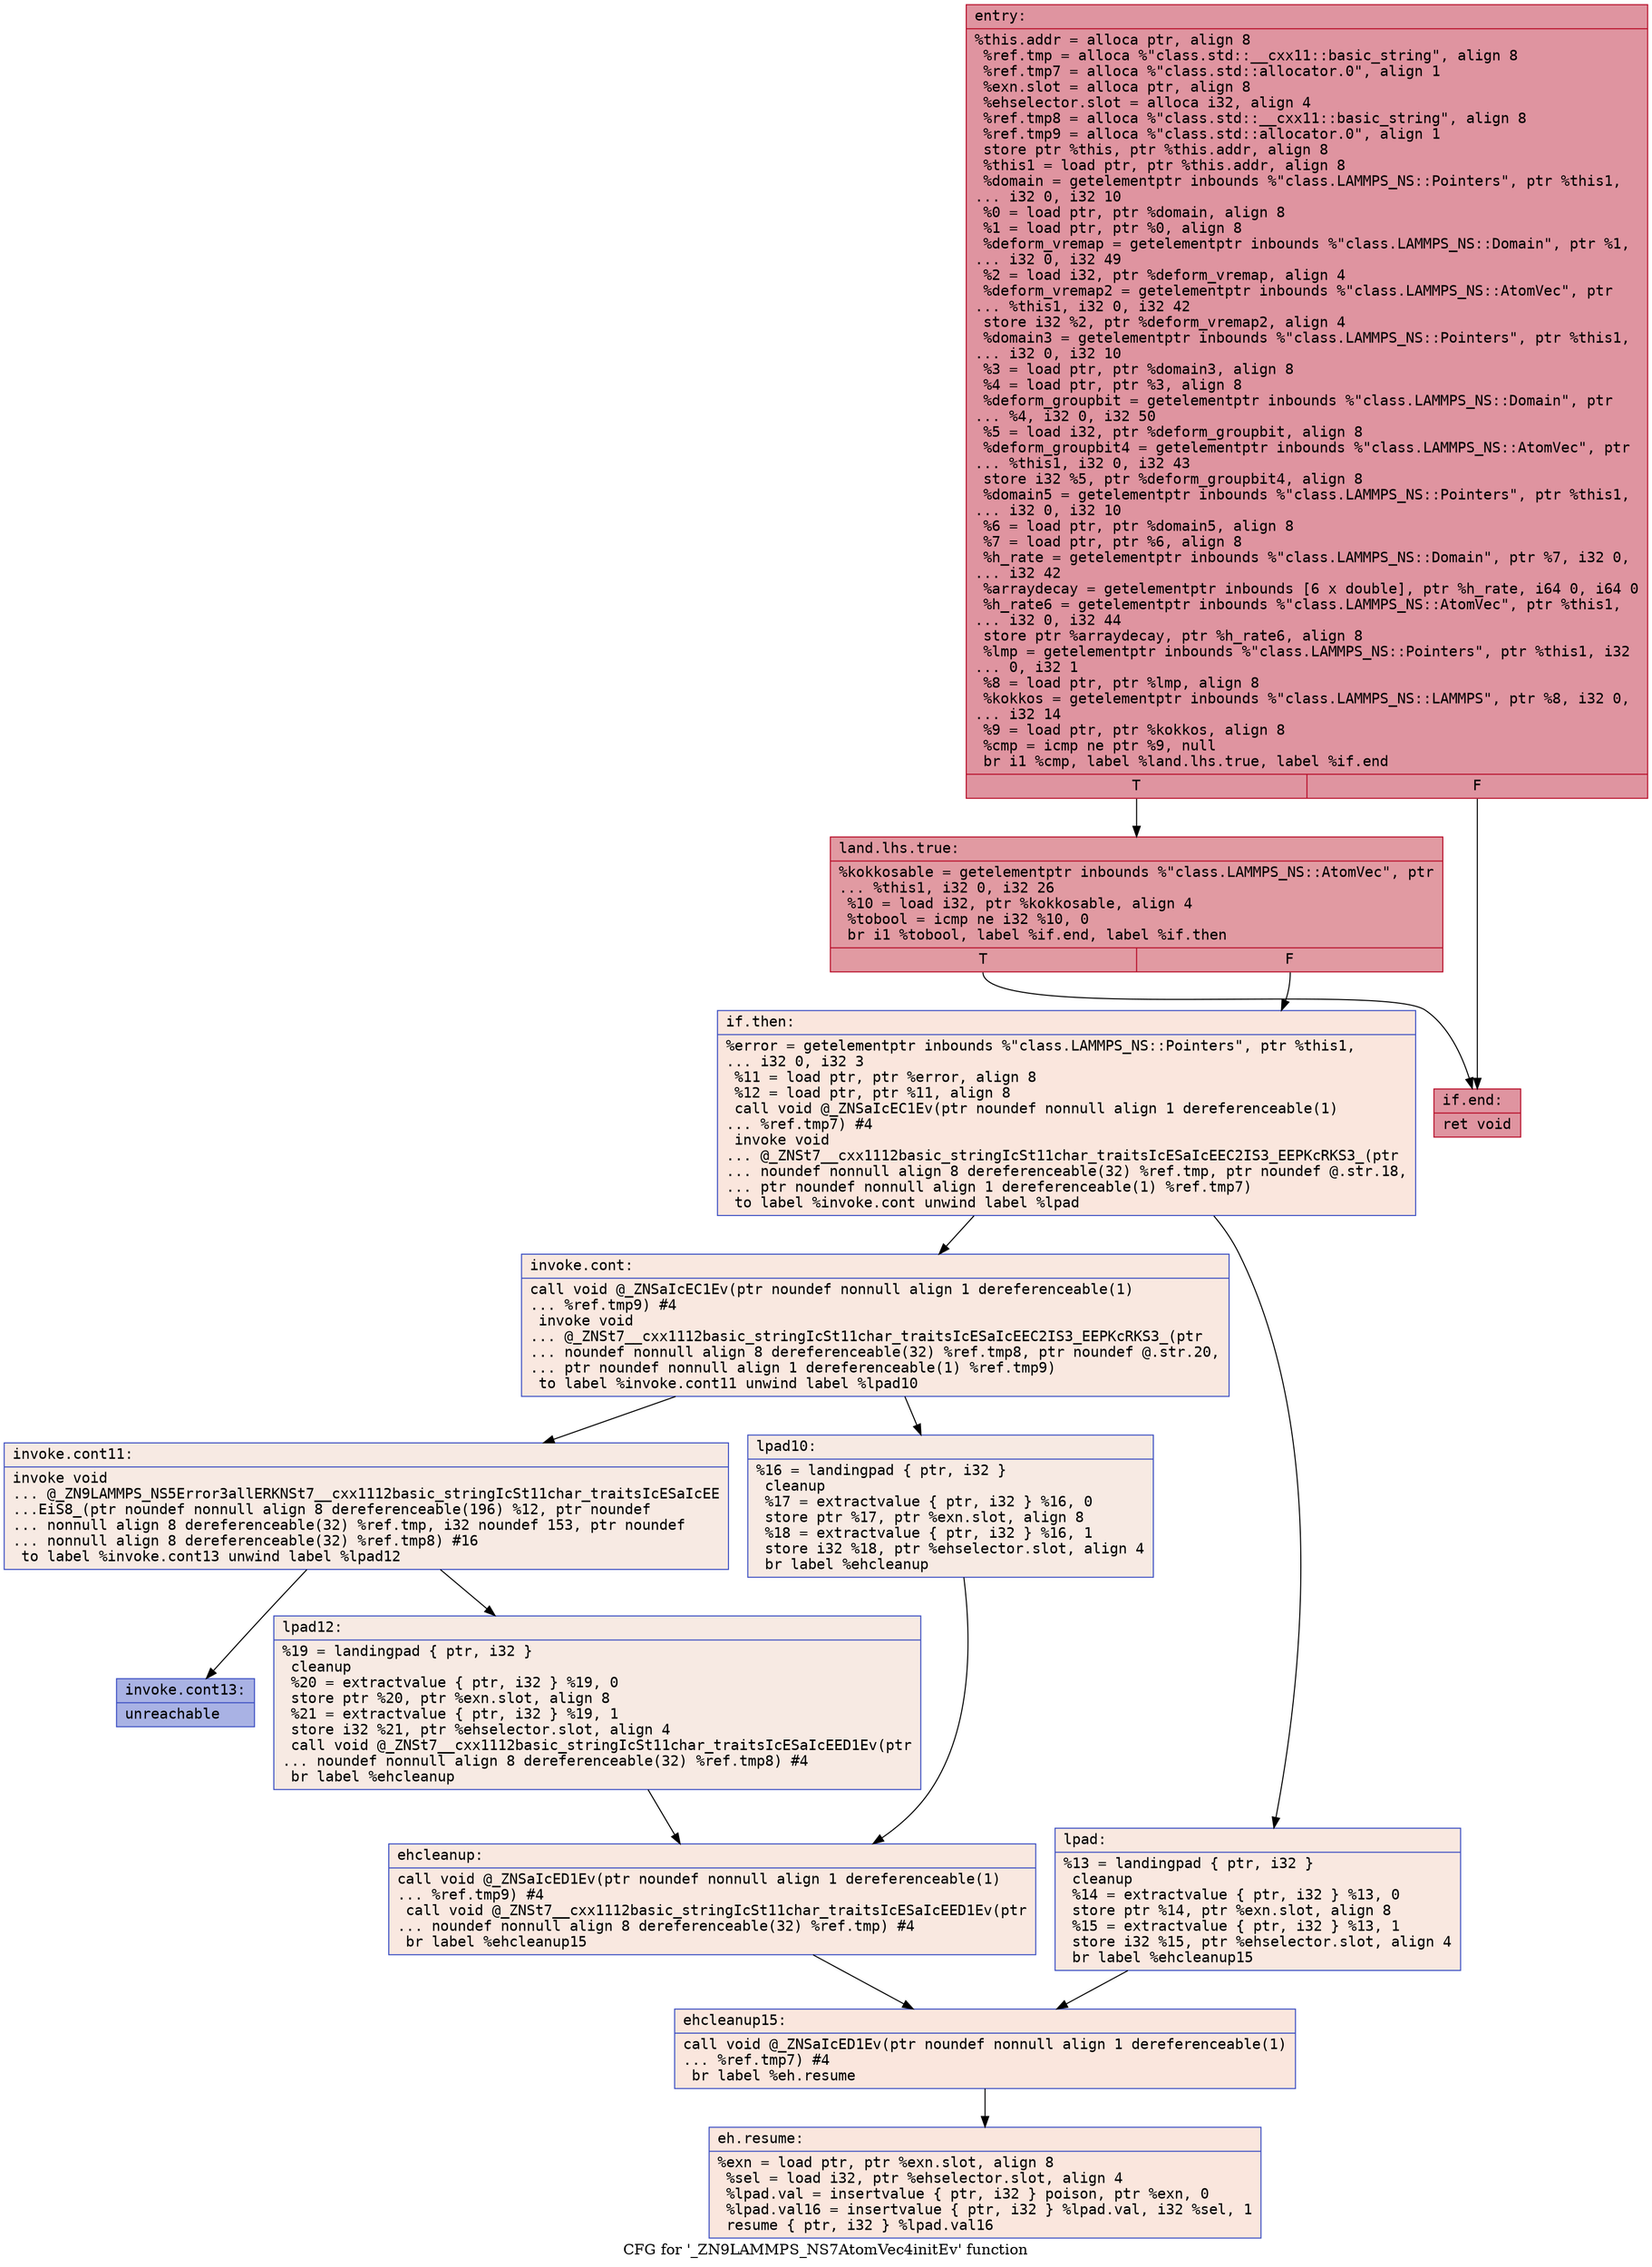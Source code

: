 digraph "CFG for '_ZN9LAMMPS_NS7AtomVec4initEv' function" {
	label="CFG for '_ZN9LAMMPS_NS7AtomVec4initEv' function";

	Node0x56285a8fc3d0 [shape=record,color="#b70d28ff", style=filled, fillcolor="#b70d2870" fontname="Courier",label="{entry:\l|  %this.addr = alloca ptr, align 8\l  %ref.tmp = alloca %\"class.std::__cxx11::basic_string\", align 8\l  %ref.tmp7 = alloca %\"class.std::allocator.0\", align 1\l  %exn.slot = alloca ptr, align 8\l  %ehselector.slot = alloca i32, align 4\l  %ref.tmp8 = alloca %\"class.std::__cxx11::basic_string\", align 8\l  %ref.tmp9 = alloca %\"class.std::allocator.0\", align 1\l  store ptr %this, ptr %this.addr, align 8\l  %this1 = load ptr, ptr %this.addr, align 8\l  %domain = getelementptr inbounds %\"class.LAMMPS_NS::Pointers\", ptr %this1,\l... i32 0, i32 10\l  %0 = load ptr, ptr %domain, align 8\l  %1 = load ptr, ptr %0, align 8\l  %deform_vremap = getelementptr inbounds %\"class.LAMMPS_NS::Domain\", ptr %1,\l... i32 0, i32 49\l  %2 = load i32, ptr %deform_vremap, align 4\l  %deform_vremap2 = getelementptr inbounds %\"class.LAMMPS_NS::AtomVec\", ptr\l... %this1, i32 0, i32 42\l  store i32 %2, ptr %deform_vremap2, align 4\l  %domain3 = getelementptr inbounds %\"class.LAMMPS_NS::Pointers\", ptr %this1,\l... i32 0, i32 10\l  %3 = load ptr, ptr %domain3, align 8\l  %4 = load ptr, ptr %3, align 8\l  %deform_groupbit = getelementptr inbounds %\"class.LAMMPS_NS::Domain\", ptr\l... %4, i32 0, i32 50\l  %5 = load i32, ptr %deform_groupbit, align 8\l  %deform_groupbit4 = getelementptr inbounds %\"class.LAMMPS_NS::AtomVec\", ptr\l... %this1, i32 0, i32 43\l  store i32 %5, ptr %deform_groupbit4, align 8\l  %domain5 = getelementptr inbounds %\"class.LAMMPS_NS::Pointers\", ptr %this1,\l... i32 0, i32 10\l  %6 = load ptr, ptr %domain5, align 8\l  %7 = load ptr, ptr %6, align 8\l  %h_rate = getelementptr inbounds %\"class.LAMMPS_NS::Domain\", ptr %7, i32 0,\l... i32 42\l  %arraydecay = getelementptr inbounds [6 x double], ptr %h_rate, i64 0, i64 0\l  %h_rate6 = getelementptr inbounds %\"class.LAMMPS_NS::AtomVec\", ptr %this1,\l... i32 0, i32 44\l  store ptr %arraydecay, ptr %h_rate6, align 8\l  %lmp = getelementptr inbounds %\"class.LAMMPS_NS::Pointers\", ptr %this1, i32\l... 0, i32 1\l  %8 = load ptr, ptr %lmp, align 8\l  %kokkos = getelementptr inbounds %\"class.LAMMPS_NS::LAMMPS\", ptr %8, i32 0,\l... i32 14\l  %9 = load ptr, ptr %kokkos, align 8\l  %cmp = icmp ne ptr %9, null\l  br i1 %cmp, label %land.lhs.true, label %if.end\l|{<s0>T|<s1>F}}"];
	Node0x56285a8fc3d0:s0 -> Node0x56285a8fdd60[tooltip="entry -> land.lhs.true\nProbability 62.50%" ];
	Node0x56285a8fc3d0:s1 -> Node0x56285a8fdde0[tooltip="entry -> if.end\nProbability 37.50%" ];
	Node0x56285a8fdd60 [shape=record,color="#b70d28ff", style=filled, fillcolor="#bb1b2c70" fontname="Courier",label="{land.lhs.true:\l|  %kokkosable = getelementptr inbounds %\"class.LAMMPS_NS::AtomVec\", ptr\l... %this1, i32 0, i32 26\l  %10 = load i32, ptr %kokkosable, align 4\l  %tobool = icmp ne i32 %10, 0\l  br i1 %tobool, label %if.end, label %if.then\l|{<s0>T|<s1>F}}"];
	Node0x56285a8fdd60:s0 -> Node0x56285a8fdde0[tooltip="land.lhs.true -> if.end\nProbability 100.00%" ];
	Node0x56285a8fdd60:s1 -> Node0x56285a8fe280[tooltip="land.lhs.true -> if.then\nProbability 0.00%" ];
	Node0x56285a8fe280 [shape=record,color="#3d50c3ff", style=filled, fillcolor="#f3c7b170" fontname="Courier",label="{if.then:\l|  %error = getelementptr inbounds %\"class.LAMMPS_NS::Pointers\", ptr %this1,\l... i32 0, i32 3\l  %11 = load ptr, ptr %error, align 8\l  %12 = load ptr, ptr %11, align 8\l  call void @_ZNSaIcEC1Ev(ptr noundef nonnull align 1 dereferenceable(1)\l... %ref.tmp7) #4\l  invoke void\l... @_ZNSt7__cxx1112basic_stringIcSt11char_traitsIcESaIcEEC2IS3_EEPKcRKS3_(ptr\l... noundef nonnull align 8 dereferenceable(32) %ref.tmp, ptr noundef @.str.18,\l... ptr noundef nonnull align 1 dereferenceable(1) %ref.tmp7)\l          to label %invoke.cont unwind label %lpad\l}"];
	Node0x56285a8fe280 -> Node0x56285a8fe700[tooltip="if.then -> invoke.cont\nProbability 50.00%" ];
	Node0x56285a8fe280 -> Node0x56285a8fe780[tooltip="if.then -> lpad\nProbability 50.00%" ];
	Node0x56285a8fe700 [shape=record,color="#3d50c3ff", style=filled, fillcolor="#f1ccb870" fontname="Courier",label="{invoke.cont:\l|  call void @_ZNSaIcEC1Ev(ptr noundef nonnull align 1 dereferenceable(1)\l... %ref.tmp9) #4\l  invoke void\l... @_ZNSt7__cxx1112basic_stringIcSt11char_traitsIcESaIcEEC2IS3_EEPKcRKS3_(ptr\l... noundef nonnull align 8 dereferenceable(32) %ref.tmp8, ptr noundef @.str.20,\l... ptr noundef nonnull align 1 dereferenceable(1) %ref.tmp9)\l          to label %invoke.cont11 unwind label %lpad10\l}"];
	Node0x56285a8fe700 -> Node0x56285a8feaa0[tooltip="invoke.cont -> invoke.cont11\nProbability 50.00%" ];
	Node0x56285a8fe700 -> Node0x56285a8feaf0[tooltip="invoke.cont -> lpad10\nProbability 50.00%" ];
	Node0x56285a8feaa0 [shape=record,color="#3d50c3ff", style=filled, fillcolor="#eed0c070" fontname="Courier",label="{invoke.cont11:\l|  invoke void\l... @_ZN9LAMMPS_NS5Error3allERKNSt7__cxx1112basic_stringIcSt11char_traitsIcESaIcEE\l...EiS8_(ptr noundef nonnull align 8 dereferenceable(196) %12, ptr noundef\l... nonnull align 8 dereferenceable(32) %ref.tmp, i32 noundef 153, ptr noundef\l... nonnull align 8 dereferenceable(32) %ref.tmp8) #16\l          to label %invoke.cont13 unwind label %lpad12\l}"];
	Node0x56285a8feaa0 -> Node0x56285a8fea50[tooltip="invoke.cont11 -> invoke.cont13\nProbability 0.00%" ];
	Node0x56285a8feaa0 -> Node0x56285a8fed50[tooltip="invoke.cont11 -> lpad12\nProbability 100.00%" ];
	Node0x56285a8fea50 [shape=record,color="#3d50c3ff", style=filled, fillcolor="#3d50c370" fontname="Courier",label="{invoke.cont13:\l|  unreachable\l}"];
	Node0x56285a8fe780 [shape=record,color="#3d50c3ff", style=filled, fillcolor="#f1ccb870" fontname="Courier",label="{lpad:\l|  %13 = landingpad \{ ptr, i32 \}\l          cleanup\l  %14 = extractvalue \{ ptr, i32 \} %13, 0\l  store ptr %14, ptr %exn.slot, align 8\l  %15 = extractvalue \{ ptr, i32 \} %13, 1\l  store i32 %15, ptr %ehselector.slot, align 4\l  br label %ehcleanup15\l}"];
	Node0x56285a8fe780 -> Node0x56285a8ff2b0[tooltip="lpad -> ehcleanup15\nProbability 100.00%" ];
	Node0x56285a8feaf0 [shape=record,color="#3d50c3ff", style=filled, fillcolor="#eed0c070" fontname="Courier",label="{lpad10:\l|  %16 = landingpad \{ ptr, i32 \}\l          cleanup\l  %17 = extractvalue \{ ptr, i32 \} %16, 0\l  store ptr %17, ptr %exn.slot, align 8\l  %18 = extractvalue \{ ptr, i32 \} %16, 1\l  store i32 %18, ptr %ehselector.slot, align 4\l  br label %ehcleanup\l}"];
	Node0x56285a8feaf0 -> Node0x56285a8ff600[tooltip="lpad10 -> ehcleanup\nProbability 100.00%" ];
	Node0x56285a8fed50 [shape=record,color="#3d50c3ff", style=filled, fillcolor="#eed0c070" fontname="Courier",label="{lpad12:\l|  %19 = landingpad \{ ptr, i32 \}\l          cleanup\l  %20 = extractvalue \{ ptr, i32 \} %19, 0\l  store ptr %20, ptr %exn.slot, align 8\l  %21 = extractvalue \{ ptr, i32 \} %19, 1\l  store i32 %21, ptr %ehselector.slot, align 4\l  call void @_ZNSt7__cxx1112basic_stringIcSt11char_traitsIcESaIcEED1Ev(ptr\l... noundef nonnull align 8 dereferenceable(32) %ref.tmp8) #4\l  br label %ehcleanup\l}"];
	Node0x56285a8fed50 -> Node0x56285a8ff600[tooltip="lpad12 -> ehcleanup\nProbability 100.00%" ];
	Node0x56285a8ff600 [shape=record,color="#3d50c3ff", style=filled, fillcolor="#f1ccb870" fontname="Courier",label="{ehcleanup:\l|  call void @_ZNSaIcED1Ev(ptr noundef nonnull align 1 dereferenceable(1)\l... %ref.tmp9) #4\l  call void @_ZNSt7__cxx1112basic_stringIcSt11char_traitsIcESaIcEED1Ev(ptr\l... noundef nonnull align 8 dereferenceable(32) %ref.tmp) #4\l  br label %ehcleanup15\l}"];
	Node0x56285a8ff600 -> Node0x56285a8ff2b0[tooltip="ehcleanup -> ehcleanup15\nProbability 100.00%" ];
	Node0x56285a8ff2b0 [shape=record,color="#3d50c3ff", style=filled, fillcolor="#f3c7b170" fontname="Courier",label="{ehcleanup15:\l|  call void @_ZNSaIcED1Ev(ptr noundef nonnull align 1 dereferenceable(1)\l... %ref.tmp7) #4\l  br label %eh.resume\l}"];
	Node0x56285a8ff2b0 -> Node0x56285a8ffeb0[tooltip="ehcleanup15 -> eh.resume\nProbability 100.00%" ];
	Node0x56285a8fdde0 [shape=record,color="#b70d28ff", style=filled, fillcolor="#b70d2870" fontname="Courier",label="{if.end:\l|  ret void\l}"];
	Node0x56285a8ffeb0 [shape=record,color="#3d50c3ff", style=filled, fillcolor="#f3c7b170" fontname="Courier",label="{eh.resume:\l|  %exn = load ptr, ptr %exn.slot, align 8\l  %sel = load i32, ptr %ehselector.slot, align 4\l  %lpad.val = insertvalue \{ ptr, i32 \} poison, ptr %exn, 0\l  %lpad.val16 = insertvalue \{ ptr, i32 \} %lpad.val, i32 %sel, 1\l  resume \{ ptr, i32 \} %lpad.val16\l}"];
}
